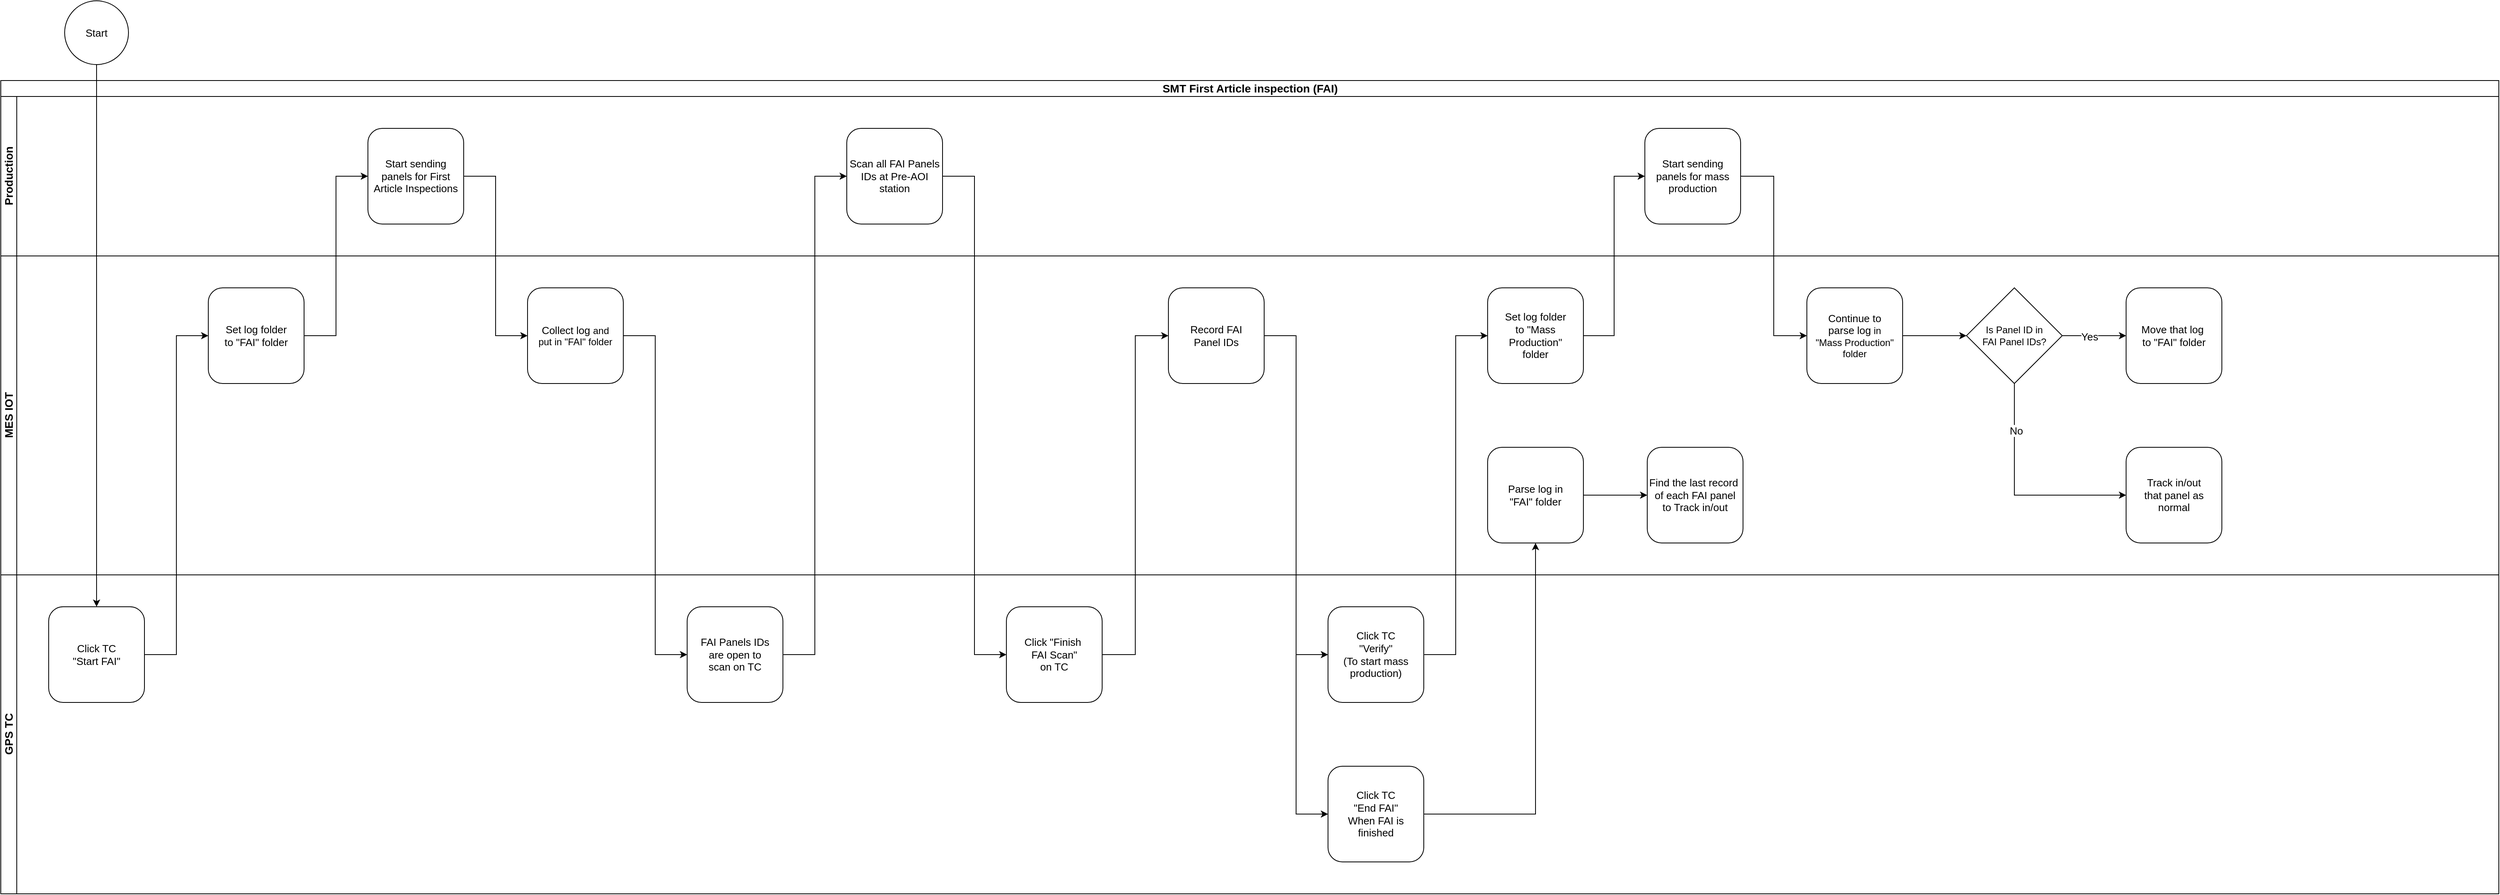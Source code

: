 <mxfile version="22.1.18" type="github">
  <diagram name="Page-1" id="ENbU-KCcfbX1HI0WQG8M">
    <mxGraphModel dx="2019" dy="1145" grid="1" gridSize="10" guides="1" tooltips="1" connect="1" arrows="1" fold="1" page="0" pageScale="1" pageWidth="1169" pageHeight="827" math="0" shadow="0">
      <root>
        <mxCell id="0" />
        <mxCell id="1" parent="0" />
        <mxCell id="15Um-tMKAFCWQq1WCllw-1" value="&lt;font style=&quot;font-size: 14px;&quot;&gt;SMT First Article inspection (FAI)&lt;/font&gt;" style="swimlane;childLayout=stackLayout;resizeParent=1;resizeParentMax=0;horizontal=1;startSize=20;horizontalStack=0;html=1;" parent="1" vertex="1">
          <mxGeometry x="60" y="100" width="3130" height="1020" as="geometry" />
        </mxCell>
        <mxCell id="15Um-tMKAFCWQq1WCllw-2" value="&lt;font style=&quot;font-size: 14px;&quot;&gt;Production&lt;/font&gt;" style="swimlane;startSize=20;horizontal=0;html=1;" parent="15Um-tMKAFCWQq1WCllw-1" vertex="1">
          <mxGeometry y="20" width="3130" height="200" as="geometry" />
        </mxCell>
        <mxCell id="15Um-tMKAFCWQq1WCllw-11" value="&lt;span style=&quot;font-size: 13px;&quot;&gt;Start sending panels for First Article Inspections&lt;/span&gt;" style="rounded=1;whiteSpace=wrap;html=1;" parent="15Um-tMKAFCWQq1WCllw-2" vertex="1">
          <mxGeometry x="460" y="40" width="120" height="120" as="geometry" />
        </mxCell>
        <mxCell id="15Um-tMKAFCWQq1WCllw-14" value="&lt;span style=&quot;font-size: 13px;&quot;&gt;Scan all FAI Panels&lt;br&gt;IDs at Pre-AOI station&lt;br&gt;&lt;/span&gt;" style="rounded=1;whiteSpace=wrap;html=1;" parent="15Um-tMKAFCWQq1WCllw-2" vertex="1">
          <mxGeometry x="1060" y="40" width="120" height="120" as="geometry" />
        </mxCell>
        <mxCell id="15Um-tMKAFCWQq1WCllw-22" value="&lt;span style=&quot;font-size: 13px;&quot;&gt;Start sending&lt;/span&gt;&lt;br&gt;&lt;span style=&quot;font-size: 13px;&quot;&gt;panels for mass&lt;/span&gt;&lt;br&gt;&lt;span style=&quot;font-size: 13px;&quot;&gt;production&lt;/span&gt;" style="rounded=1;whiteSpace=wrap;html=1;" parent="15Um-tMKAFCWQq1WCllw-2" vertex="1">
          <mxGeometry x="2060" y="40" width="120" height="120" as="geometry" />
        </mxCell>
        <mxCell id="15Um-tMKAFCWQq1WCllw-3" value="&lt;font style=&quot;font-size: 14px;&quot;&gt;MES IOT&lt;/font&gt;" style="swimlane;startSize=20;horizontal=0;html=1;" parent="15Um-tMKAFCWQq1WCllw-1" vertex="1">
          <mxGeometry y="220" width="3130" height="400" as="geometry" />
        </mxCell>
        <mxCell id="15Um-tMKAFCWQq1WCllw-7" value="&lt;span style=&quot;font-size: 13px;&quot;&gt;Set log folder&lt;br&gt;to &quot;FAI&quot; folder&lt;/span&gt;" style="rounded=1;whiteSpace=wrap;html=1;" parent="15Um-tMKAFCWQq1WCllw-3" vertex="1">
          <mxGeometry x="260" y="40" width="120" height="120" as="geometry" />
        </mxCell>
        <mxCell id="15Um-tMKAFCWQq1WCllw-9" value="&lt;span style=&quot;font-size: 13px;&quot;&gt;Collect log&amp;nbsp;&lt;/span&gt;and &lt;br&gt;put in &quot;FAI&quot; folder" style="rounded=1;whiteSpace=wrap;html=1;" parent="15Um-tMKAFCWQq1WCllw-3" vertex="1">
          <mxGeometry x="660" y="40" width="120" height="120" as="geometry" />
        </mxCell>
        <mxCell id="15Um-tMKAFCWQq1WCllw-16" value="&lt;span style=&quot;font-size: 13px;&quot;&gt;Record FAI &lt;br&gt;Panel IDs&lt;br&gt;&lt;/span&gt;" style="rounded=1;whiteSpace=wrap;html=1;" parent="15Um-tMKAFCWQq1WCllw-3" vertex="1">
          <mxGeometry x="1463" y="40" width="120" height="120" as="geometry" />
        </mxCell>
        <mxCell id="15Um-tMKAFCWQq1WCllw-18" value="&lt;span style=&quot;font-size: 13px;&quot;&gt;Set log folder&lt;br&gt;to &quot;Mass Production&quot;&lt;br&gt;folder&lt;br&gt;&lt;/span&gt;" style="rounded=1;whiteSpace=wrap;html=1;" parent="15Um-tMKAFCWQq1WCllw-3" vertex="1">
          <mxGeometry x="1863" y="40" width="120" height="120" as="geometry" />
        </mxCell>
        <mxCell id="15Um-tMKAFCWQq1WCllw-33" style="edgeStyle=orthogonalEdgeStyle;rounded=0;orthogonalLoop=1;jettySize=auto;html=1;exitX=1;exitY=0.5;exitDx=0;exitDy=0;entryX=0;entryY=0.5;entryDx=0;entryDy=0;" parent="15Um-tMKAFCWQq1WCllw-3" source="15Um-tMKAFCWQq1WCllw-24" target="15Um-tMKAFCWQq1WCllw-32" edge="1">
          <mxGeometry relative="1" as="geometry" />
        </mxCell>
        <mxCell id="15Um-tMKAFCWQq1WCllw-24" value="&lt;span style=&quot;font-size: 13px;&quot;&gt;Continue to &lt;/span&gt;&lt;br&gt;&lt;span style=&quot;font-size: 13px;&quot;&gt;parse log&lt;/span&gt;&amp;nbsp;in &lt;br&gt;&quot;Mass Production&quot; folder" style="rounded=1;whiteSpace=wrap;html=1;" parent="15Um-tMKAFCWQq1WCllw-3" vertex="1">
          <mxGeometry x="2263" y="40" width="120" height="120" as="geometry" />
        </mxCell>
        <mxCell id="15Um-tMKAFCWQq1WCllw-36" style="edgeStyle=orthogonalEdgeStyle;rounded=0;orthogonalLoop=1;jettySize=auto;html=1;exitX=1;exitY=0.5;exitDx=0;exitDy=0;entryX=0;entryY=0.5;entryDx=0;entryDy=0;" parent="15Um-tMKAFCWQq1WCllw-3" source="15Um-tMKAFCWQq1WCllw-32" target="15Um-tMKAFCWQq1WCllw-35" edge="1">
          <mxGeometry relative="1" as="geometry" />
        </mxCell>
        <mxCell id="15Um-tMKAFCWQq1WCllw-38" value="&lt;font style=&quot;font-size: 13px;&quot;&gt;Yes&lt;/font&gt;" style="edgeLabel;html=1;align=center;verticalAlign=middle;resizable=0;points=[];" parent="15Um-tMKAFCWQq1WCllw-36" vertex="1" connectable="0">
          <mxGeometry x="-0.15" y="-1" relative="1" as="geometry">
            <mxPoint as="offset" />
          </mxGeometry>
        </mxCell>
        <mxCell id="15Um-tMKAFCWQq1WCllw-37" style="edgeStyle=orthogonalEdgeStyle;rounded=0;orthogonalLoop=1;jettySize=auto;html=1;exitX=0.5;exitY=1;exitDx=0;exitDy=0;entryX=0;entryY=0.5;entryDx=0;entryDy=0;" parent="15Um-tMKAFCWQq1WCllw-3" source="15Um-tMKAFCWQq1WCllw-32" target="15Um-tMKAFCWQq1WCllw-34" edge="1">
          <mxGeometry relative="1" as="geometry" />
        </mxCell>
        <mxCell id="15Um-tMKAFCWQq1WCllw-40" value="&lt;font style=&quot;font-size: 13px;&quot;&gt;No&lt;/font&gt;" style="edgeLabel;html=1;align=center;verticalAlign=middle;resizable=0;points=[];" parent="15Um-tMKAFCWQq1WCllw-37" vertex="1" connectable="0">
          <mxGeometry x="-0.579" y="2" relative="1" as="geometry">
            <mxPoint as="offset" />
          </mxGeometry>
        </mxCell>
        <mxCell id="15Um-tMKAFCWQq1WCllw-32" value="Is Panel ID in&lt;br&gt;FAI Panel IDs?" style="rhombus;whiteSpace=wrap;html=1;" parent="15Um-tMKAFCWQq1WCllw-3" vertex="1">
          <mxGeometry x="2463" y="40" width="120" height="120" as="geometry" />
        </mxCell>
        <mxCell id="15Um-tMKAFCWQq1WCllw-34" value="&lt;span style=&quot;font-size: 13px;&quot;&gt;Track in/out&lt;br&gt;that panel as&lt;br&gt;normal&lt;br&gt;&lt;/span&gt;" style="rounded=1;whiteSpace=wrap;html=1;" parent="15Um-tMKAFCWQq1WCllw-3" vertex="1">
          <mxGeometry x="2663" y="240" width="120" height="120" as="geometry" />
        </mxCell>
        <mxCell id="15Um-tMKAFCWQq1WCllw-35" value="&lt;span style=&quot;font-size: 13px;&quot;&gt;Move that log&amp;nbsp;&lt;br&gt;to &quot;FAI&quot; folder&lt;br&gt;&lt;/span&gt;" style="rounded=1;whiteSpace=wrap;html=1;" parent="15Um-tMKAFCWQq1WCllw-3" vertex="1">
          <mxGeometry x="2663" y="40" width="120" height="120" as="geometry" />
        </mxCell>
        <mxCell id="15Um-tMKAFCWQq1WCllw-29" value="&lt;span style=&quot;font-size: 13px;&quot;&gt;Parse log in&lt;br&gt;&quot;FAI&quot; folder&lt;br&gt;&lt;/span&gt;" style="rounded=1;whiteSpace=wrap;html=1;" parent="15Um-tMKAFCWQq1WCllw-3" vertex="1">
          <mxGeometry x="1863" y="240" width="120" height="120" as="geometry" />
        </mxCell>
        <mxCell id="15Um-tMKAFCWQq1WCllw-41" value="&lt;span style=&quot;font-size: 13px;&quot;&gt;Find the last record&amp;nbsp;&lt;br&gt;of each FAI panel&lt;br&gt;to Track in/out&lt;br&gt;&lt;/span&gt;" style="rounded=1;whiteSpace=wrap;html=1;" parent="15Um-tMKAFCWQq1WCllw-3" vertex="1">
          <mxGeometry x="2063" y="240" width="120" height="120" as="geometry" />
        </mxCell>
        <mxCell id="15Um-tMKAFCWQq1WCllw-42" style="edgeStyle=orthogonalEdgeStyle;rounded=0;orthogonalLoop=1;jettySize=auto;html=1;exitX=1;exitY=0.5;exitDx=0;exitDy=0;entryX=0;entryY=0.5;entryDx=0;entryDy=0;" parent="15Um-tMKAFCWQq1WCllw-3" source="15Um-tMKAFCWQq1WCllw-29" target="15Um-tMKAFCWQq1WCllw-41" edge="1">
          <mxGeometry relative="1" as="geometry" />
        </mxCell>
        <mxCell id="15Um-tMKAFCWQq1WCllw-4" value="&lt;font style=&quot;font-size: 14px;&quot;&gt;GPS TC&lt;/font&gt;" style="swimlane;startSize=20;horizontal=0;html=1;" parent="15Um-tMKAFCWQq1WCllw-1" vertex="1">
          <mxGeometry y="620" width="3130" height="400" as="geometry" />
        </mxCell>
        <mxCell id="15Um-tMKAFCWQq1WCllw-6" value="&lt;font style=&quot;font-size: 13px;&quot;&gt;Click TC&lt;br&gt;&quot;Start FAI&quot;&lt;/font&gt;" style="rounded=1;whiteSpace=wrap;html=1;" parent="15Um-tMKAFCWQq1WCllw-4" vertex="1">
          <mxGeometry x="60" y="40" width="120" height="120" as="geometry" />
        </mxCell>
        <mxCell id="15Um-tMKAFCWQq1WCllw-19" value="&lt;span style=&quot;font-size: 13px;&quot;&gt;Click TC&lt;br&gt;&quot;Verify&quot;&lt;br&gt;(To start mass production)&lt;br&gt;&lt;/span&gt;" style="rounded=1;whiteSpace=wrap;html=1;" parent="15Um-tMKAFCWQq1WCllw-4" vertex="1">
          <mxGeometry x="1663" y="40" width="120" height="120" as="geometry" />
        </mxCell>
        <mxCell id="15Um-tMKAFCWQq1WCllw-27" value="&lt;span style=&quot;font-size: 13px;&quot;&gt;Click TC &lt;br&gt;&quot;End FAI&quot;&lt;br&gt;When FAI is finished&lt;br&gt;&lt;/span&gt;" style="rounded=1;whiteSpace=wrap;html=1;" parent="15Um-tMKAFCWQq1WCllw-4" vertex="1">
          <mxGeometry x="1663" y="240" width="120" height="120" as="geometry" />
        </mxCell>
        <mxCell id="bqO4CSPkraQ41x95xphA-1" value="&lt;span style=&quot;font-size: 13px;&quot;&gt;FAI Panels IDs&lt;br&gt;are open to&lt;br&gt;scan on TC&lt;br&gt;&lt;/span&gt;" style="rounded=1;whiteSpace=wrap;html=1;" vertex="1" parent="15Um-tMKAFCWQq1WCllw-4">
          <mxGeometry x="860" y="40" width="120" height="120" as="geometry" />
        </mxCell>
        <mxCell id="bqO4CSPkraQ41x95xphA-5" value="&lt;span style=&quot;font-size: 13px;&quot;&gt;Click &quot;Finish&amp;nbsp;&lt;br&gt;FAI Scan&quot;&lt;br&gt;on TC&lt;br&gt;&lt;/span&gt;" style="rounded=1;whiteSpace=wrap;html=1;" vertex="1" parent="15Um-tMKAFCWQq1WCllw-4">
          <mxGeometry x="1260" y="40" width="120" height="120" as="geometry" />
        </mxCell>
        <mxCell id="15Um-tMKAFCWQq1WCllw-10" style="edgeStyle=orthogonalEdgeStyle;rounded=0;orthogonalLoop=1;jettySize=auto;html=1;exitX=1;exitY=0.5;exitDx=0;exitDy=0;entryX=0;entryY=0.5;entryDx=0;entryDy=0;" parent="15Um-tMKAFCWQq1WCllw-1" source="15Um-tMKAFCWQq1WCllw-7" target="15Um-tMKAFCWQq1WCllw-11" edge="1">
          <mxGeometry relative="1" as="geometry" />
        </mxCell>
        <mxCell id="15Um-tMKAFCWQq1WCllw-12" style="edgeStyle=orthogonalEdgeStyle;rounded=0;orthogonalLoop=1;jettySize=auto;html=1;exitX=1;exitY=0.5;exitDx=0;exitDy=0;entryX=0;entryY=0.5;entryDx=0;entryDy=0;" parent="15Um-tMKAFCWQq1WCllw-1" source="15Um-tMKAFCWQq1WCllw-11" target="15Um-tMKAFCWQq1WCllw-9" edge="1">
          <mxGeometry relative="1" as="geometry" />
        </mxCell>
        <mxCell id="15Um-tMKAFCWQq1WCllw-8" style="edgeStyle=orthogonalEdgeStyle;rounded=0;orthogonalLoop=1;jettySize=auto;html=1;exitX=1;exitY=0.5;exitDx=0;exitDy=0;entryX=0;entryY=0.5;entryDx=0;entryDy=0;" parent="15Um-tMKAFCWQq1WCllw-1" source="15Um-tMKAFCWQq1WCllw-6" target="15Um-tMKAFCWQq1WCllw-7" edge="1">
          <mxGeometry relative="1" as="geometry" />
        </mxCell>
        <mxCell id="15Um-tMKAFCWQq1WCllw-20" style="edgeStyle=orthogonalEdgeStyle;rounded=0;orthogonalLoop=1;jettySize=auto;html=1;exitX=1;exitY=0.5;exitDx=0;exitDy=0;entryX=0;entryY=0.5;entryDx=0;entryDy=0;" parent="15Um-tMKAFCWQq1WCllw-1" source="15Um-tMKAFCWQq1WCllw-16" target="15Um-tMKAFCWQq1WCllw-19" edge="1">
          <mxGeometry relative="1" as="geometry" />
        </mxCell>
        <mxCell id="15Um-tMKAFCWQq1WCllw-21" style="edgeStyle=orthogonalEdgeStyle;rounded=0;orthogonalLoop=1;jettySize=auto;html=1;exitX=1;exitY=0.5;exitDx=0;exitDy=0;entryX=0;entryY=0.5;entryDx=0;entryDy=0;" parent="15Um-tMKAFCWQq1WCllw-1" source="15Um-tMKAFCWQq1WCllw-19" target="15Um-tMKAFCWQq1WCllw-18" edge="1">
          <mxGeometry relative="1" as="geometry" />
        </mxCell>
        <mxCell id="15Um-tMKAFCWQq1WCllw-31" style="edgeStyle=orthogonalEdgeStyle;rounded=0;orthogonalLoop=1;jettySize=auto;html=1;exitX=1;exitY=0.5;exitDx=0;exitDy=0;entryX=0;entryY=0.5;entryDx=0;entryDy=0;" parent="15Um-tMKAFCWQq1WCllw-1" source="15Um-tMKAFCWQq1WCllw-16" target="15Um-tMKAFCWQq1WCllw-27" edge="1">
          <mxGeometry relative="1" as="geometry" />
        </mxCell>
        <mxCell id="15Um-tMKAFCWQq1WCllw-30" style="edgeStyle=orthogonalEdgeStyle;rounded=0;orthogonalLoop=1;jettySize=auto;html=1;exitX=1;exitY=0.5;exitDx=0;exitDy=0;entryX=0.5;entryY=1;entryDx=0;entryDy=0;" parent="15Um-tMKAFCWQq1WCllw-1" source="15Um-tMKAFCWQq1WCllw-27" target="15Um-tMKAFCWQq1WCllw-29" edge="1">
          <mxGeometry relative="1" as="geometry" />
        </mxCell>
        <mxCell id="bqO4CSPkraQ41x95xphA-2" style="edgeStyle=orthogonalEdgeStyle;rounded=0;orthogonalLoop=1;jettySize=auto;html=1;exitX=1;exitY=0.5;exitDx=0;exitDy=0;entryX=0;entryY=0.5;entryDx=0;entryDy=0;" edge="1" parent="15Um-tMKAFCWQq1WCllw-1" source="15Um-tMKAFCWQq1WCllw-9" target="bqO4CSPkraQ41x95xphA-1">
          <mxGeometry relative="1" as="geometry" />
        </mxCell>
        <mxCell id="bqO4CSPkraQ41x95xphA-3" style="edgeStyle=orthogonalEdgeStyle;rounded=0;orthogonalLoop=1;jettySize=auto;html=1;exitX=1;exitY=0.5;exitDx=0;exitDy=0;entryX=0;entryY=0.5;entryDx=0;entryDy=0;" edge="1" parent="15Um-tMKAFCWQq1WCllw-1" source="bqO4CSPkraQ41x95xphA-1" target="15Um-tMKAFCWQq1WCllw-14">
          <mxGeometry relative="1" as="geometry" />
        </mxCell>
        <mxCell id="bqO4CSPkraQ41x95xphA-6" style="edgeStyle=orthogonalEdgeStyle;rounded=0;orthogonalLoop=1;jettySize=auto;html=1;exitX=1;exitY=0.5;exitDx=0;exitDy=0;entryX=0;entryY=0.5;entryDx=0;entryDy=0;" edge="1" parent="15Um-tMKAFCWQq1WCllw-1" source="15Um-tMKAFCWQq1WCllw-14" target="bqO4CSPkraQ41x95xphA-5">
          <mxGeometry relative="1" as="geometry" />
        </mxCell>
        <mxCell id="bqO4CSPkraQ41x95xphA-7" style="edgeStyle=orthogonalEdgeStyle;rounded=0;orthogonalLoop=1;jettySize=auto;html=1;exitX=1;exitY=0.5;exitDx=0;exitDy=0;entryX=0;entryY=0.5;entryDx=0;entryDy=0;" edge="1" parent="15Um-tMKAFCWQq1WCllw-1" source="bqO4CSPkraQ41x95xphA-5" target="15Um-tMKAFCWQq1WCllw-16">
          <mxGeometry relative="1" as="geometry" />
        </mxCell>
        <mxCell id="bqO4CSPkraQ41x95xphA-9" style="edgeStyle=orthogonalEdgeStyle;rounded=0;orthogonalLoop=1;jettySize=auto;html=1;exitX=1;exitY=0.5;exitDx=0;exitDy=0;entryX=0;entryY=0.5;entryDx=0;entryDy=0;" edge="1" parent="15Um-tMKAFCWQq1WCllw-1" source="15Um-tMKAFCWQq1WCllw-18" target="15Um-tMKAFCWQq1WCllw-22">
          <mxGeometry relative="1" as="geometry" />
        </mxCell>
        <mxCell id="bqO4CSPkraQ41x95xphA-10" style="edgeStyle=orthogonalEdgeStyle;rounded=0;orthogonalLoop=1;jettySize=auto;html=1;exitX=1;exitY=0.5;exitDx=0;exitDy=0;entryX=0;entryY=0.5;entryDx=0;entryDy=0;" edge="1" parent="15Um-tMKAFCWQq1WCllw-1" source="15Um-tMKAFCWQq1WCllw-22" target="15Um-tMKAFCWQq1WCllw-24">
          <mxGeometry relative="1" as="geometry" />
        </mxCell>
        <mxCell id="15Um-tMKAFCWQq1WCllw-13" style="edgeStyle=orthogonalEdgeStyle;rounded=0;orthogonalLoop=1;jettySize=auto;html=1;exitX=0.5;exitY=1;exitDx=0;exitDy=0;entryX=0.5;entryY=0;entryDx=0;entryDy=0;" parent="1" source="15Um-tMKAFCWQq1WCllw-5" target="15Um-tMKAFCWQq1WCllw-6" edge="1">
          <mxGeometry relative="1" as="geometry" />
        </mxCell>
        <mxCell id="15Um-tMKAFCWQq1WCllw-5" value="&lt;font style=&quot;font-size: 13px;&quot;&gt;Start&lt;/font&gt;" style="ellipse;whiteSpace=wrap;html=1;aspect=fixed;" parent="1" vertex="1">
          <mxGeometry x="140" width="80" height="80" as="geometry" />
        </mxCell>
      </root>
    </mxGraphModel>
  </diagram>
</mxfile>
